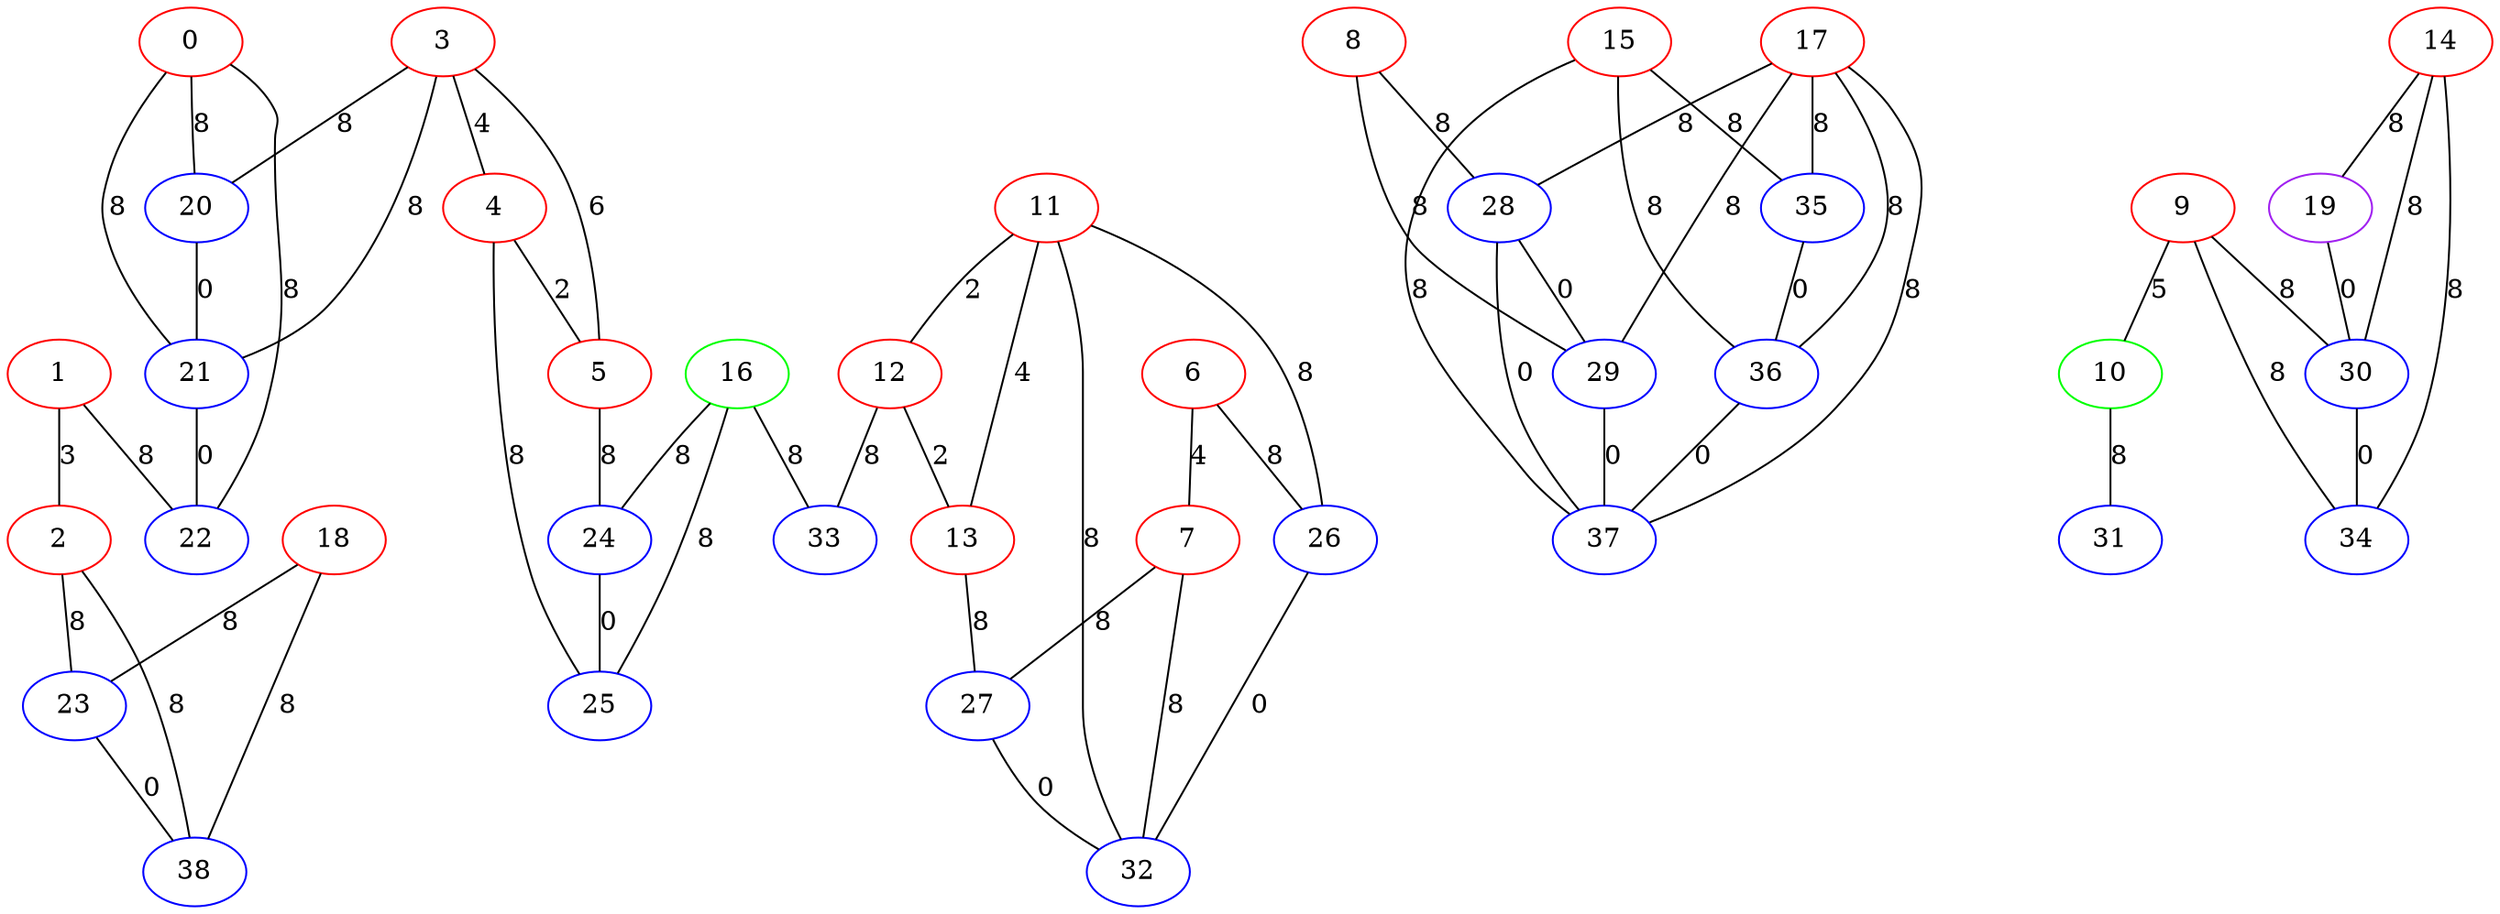 graph "" {
0 [color=red, weight=1];
1 [color=red, weight=1];
2 [color=red, weight=1];
3 [color=red, weight=1];
4 [color=red, weight=1];
5 [color=red, weight=1];
6 [color=red, weight=1];
7 [color=red, weight=1];
8 [color=red, weight=1];
9 [color=red, weight=1];
10 [color=green, weight=2];
11 [color=red, weight=1];
12 [color=red, weight=1];
13 [color=red, weight=1];
14 [color=red, weight=1];
15 [color=red, weight=1];
16 [color=green, weight=2];
17 [color=red, weight=1];
18 [color=red, weight=1];
19 [color=purple, weight=4];
20 [color=blue, weight=3];
21 [color=blue, weight=3];
22 [color=blue, weight=3];
23 [color=blue, weight=3];
24 [color=blue, weight=3];
25 [color=blue, weight=3];
26 [color=blue, weight=3];
27 [color=blue, weight=3];
28 [color=blue, weight=3];
29 [color=blue, weight=3];
30 [color=blue, weight=3];
31 [color=blue, weight=3];
32 [color=blue, weight=3];
33 [color=blue, weight=3];
34 [color=blue, weight=3];
35 [color=blue, weight=3];
36 [color=blue, weight=3];
37 [color=blue, weight=3];
38 [color=blue, weight=3];
0 -- 20  [key=0, label=8];
0 -- 21  [key=0, label=8];
0 -- 22  [key=0, label=8];
1 -- 2  [key=0, label=3];
1 -- 22  [key=0, label=8];
2 -- 38  [key=0, label=8];
2 -- 23  [key=0, label=8];
3 -- 20  [key=0, label=8];
3 -- 4  [key=0, label=4];
3 -- 5  [key=0, label=6];
3 -- 21  [key=0, label=8];
4 -- 25  [key=0, label=8];
4 -- 5  [key=0, label=2];
5 -- 24  [key=0, label=8];
6 -- 26  [key=0, label=8];
6 -- 7  [key=0, label=4];
7 -- 32  [key=0, label=8];
7 -- 27  [key=0, label=8];
8 -- 28  [key=0, label=8];
8 -- 29  [key=0, label=8];
9 -- 10  [key=0, label=5];
9 -- 34  [key=0, label=8];
9 -- 30  [key=0, label=8];
10 -- 31  [key=0, label=8];
11 -- 32  [key=0, label=8];
11 -- 26  [key=0, label=8];
11 -- 12  [key=0, label=2];
11 -- 13  [key=0, label=4];
12 -- 33  [key=0, label=8];
12 -- 13  [key=0, label=2];
13 -- 27  [key=0, label=8];
14 -- 34  [key=0, label=8];
14 -- 19  [key=0, label=8];
14 -- 30  [key=0, label=8];
15 -- 35  [key=0, label=8];
15 -- 36  [key=0, label=8];
15 -- 37  [key=0, label=8];
16 -- 24  [key=0, label=8];
16 -- 33  [key=0, label=8];
16 -- 25  [key=0, label=8];
17 -- 36  [key=0, label=8];
17 -- 35  [key=0, label=8];
17 -- 28  [key=0, label=8];
17 -- 29  [key=0, label=8];
17 -- 37  [key=0, label=8];
18 -- 38  [key=0, label=8];
18 -- 23  [key=0, label=8];
19 -- 30  [key=0, label=0];
20 -- 21  [key=0, label=0];
21 -- 22  [key=0, label=0];
23 -- 38  [key=0, label=0];
24 -- 25  [key=0, label=0];
26 -- 32  [key=0, label=0];
27 -- 32  [key=0, label=0];
28 -- 29  [key=0, label=0];
28 -- 37  [key=0, label=0];
29 -- 37  [key=0, label=0];
30 -- 34  [key=0, label=0];
35 -- 36  [key=0, label=0];
36 -- 37  [key=0, label=0];
}
